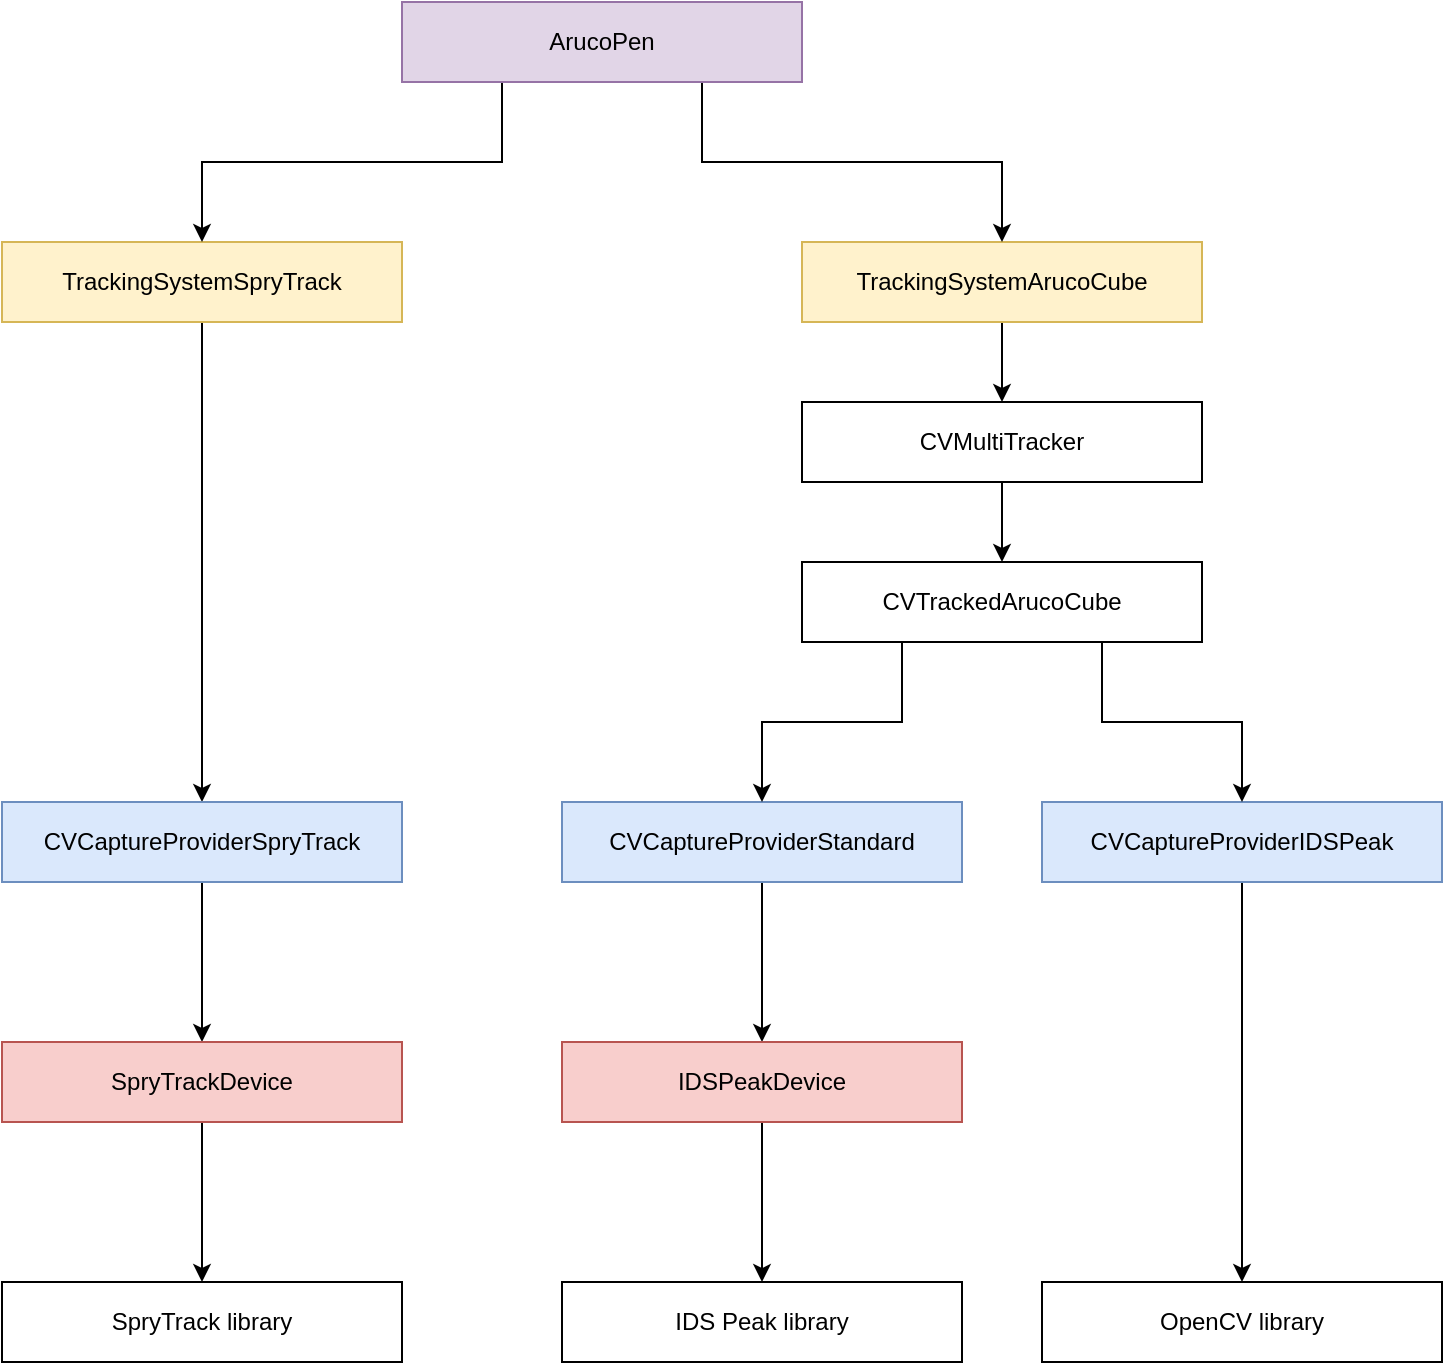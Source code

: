 <mxfile version="16.1.2" type="device"><diagram id="nYivyZTFwW7M0GpCiK01" name="Page-1"><mxGraphModel dx="2171" dy="1215" grid="1" gridSize="10" guides="1" tooltips="1" connect="1" arrows="1" fold="1" page="1" pageScale="1" pageWidth="827" pageHeight="1169" math="0" shadow="0"><root><mxCell id="0"/><mxCell id="1" parent="0"/><mxCell id="VDvbu3ocNV_LpTYXLQ-h-6" style="edgeStyle=orthogonalEdgeStyle;rounded=0;orthogonalLoop=1;jettySize=auto;html=1;entryX=0.5;entryY=0;entryDx=0;entryDy=0;" edge="1" parent="1" source="VDvbu3ocNV_LpTYXLQ-h-1" target="VDvbu3ocNV_LpTYXLQ-h-3"><mxGeometry relative="1" as="geometry"/></mxCell><mxCell id="VDvbu3ocNV_LpTYXLQ-h-1" value="TrackingSystemSpryTrack" style="rounded=0;whiteSpace=wrap;html=1;fillColor=#fff2cc;strokeColor=#d6b656;" vertex="1" parent="1"><mxGeometry x="80" y="240" width="200" height="40" as="geometry"/></mxCell><mxCell id="VDvbu3ocNV_LpTYXLQ-h-25" style="edgeStyle=orthogonalEdgeStyle;rounded=0;orthogonalLoop=1;jettySize=auto;html=1;entryX=0.5;entryY=0;entryDx=0;entryDy=0;" edge="1" parent="1" source="VDvbu3ocNV_LpTYXLQ-h-2" target="VDvbu3ocNV_LpTYXLQ-h-23"><mxGeometry relative="1" as="geometry"/></mxCell><mxCell id="VDvbu3ocNV_LpTYXLQ-h-2" value="TrackingSystemArucoCube" style="rounded=0;whiteSpace=wrap;html=1;fillColor=#fff2cc;strokeColor=#d6b656;" vertex="1" parent="1"><mxGeometry x="480" y="240" width="200" height="40" as="geometry"/></mxCell><mxCell id="VDvbu3ocNV_LpTYXLQ-h-9" style="edgeStyle=orthogonalEdgeStyle;rounded=0;orthogonalLoop=1;jettySize=auto;html=1;entryX=0.5;entryY=0;entryDx=0;entryDy=0;" edge="1" parent="1" source="VDvbu3ocNV_LpTYXLQ-h-3" target="VDvbu3ocNV_LpTYXLQ-h-7"><mxGeometry relative="1" as="geometry"/></mxCell><mxCell id="VDvbu3ocNV_LpTYXLQ-h-3" value="CVCaptureProviderSpryTrack" style="rounded=0;whiteSpace=wrap;html=1;fillColor=#dae8fc;strokeColor=#6c8ebf;" vertex="1" parent="1"><mxGeometry x="80" y="520" width="200" height="40" as="geometry"/></mxCell><mxCell id="VDvbu3ocNV_LpTYXLQ-h-10" style="edgeStyle=orthogonalEdgeStyle;rounded=0;orthogonalLoop=1;jettySize=auto;html=1;entryX=0.5;entryY=0;entryDx=0;entryDy=0;" edge="1" parent="1" source="VDvbu3ocNV_LpTYXLQ-h-4" target="VDvbu3ocNV_LpTYXLQ-h-8"><mxGeometry relative="1" as="geometry"/></mxCell><mxCell id="VDvbu3ocNV_LpTYXLQ-h-4" value="CVCaptureProviderStandard" style="rounded=0;whiteSpace=wrap;html=1;fillColor=#dae8fc;strokeColor=#6c8ebf;" vertex="1" parent="1"><mxGeometry x="360" y="520" width="200" height="40" as="geometry"/></mxCell><mxCell id="VDvbu3ocNV_LpTYXLQ-h-19" style="edgeStyle=orthogonalEdgeStyle;rounded=0;orthogonalLoop=1;jettySize=auto;html=1;entryX=0.5;entryY=0;entryDx=0;entryDy=0;" edge="1" parent="1" source="VDvbu3ocNV_LpTYXLQ-h-5" target="VDvbu3ocNV_LpTYXLQ-h-17"><mxGeometry relative="1" as="geometry"/></mxCell><mxCell id="VDvbu3ocNV_LpTYXLQ-h-5" value="CVCaptureProviderIDSPeak" style="rounded=0;whiteSpace=wrap;html=1;fillColor=#dae8fc;strokeColor=#6c8ebf;" vertex="1" parent="1"><mxGeometry x="600" y="520" width="200" height="40" as="geometry"/></mxCell><mxCell id="VDvbu3ocNV_LpTYXLQ-h-14" style="edgeStyle=orthogonalEdgeStyle;rounded=0;orthogonalLoop=1;jettySize=auto;html=1;" edge="1" parent="1" source="VDvbu3ocNV_LpTYXLQ-h-7"><mxGeometry relative="1" as="geometry"><mxPoint x="180" y="760" as="targetPoint"/></mxGeometry></mxCell><mxCell id="VDvbu3ocNV_LpTYXLQ-h-7" value="SpryTrackDevice" style="rounded=0;whiteSpace=wrap;html=1;fillColor=#f8cecc;strokeColor=#b85450;" vertex="1" parent="1"><mxGeometry x="80" y="640" width="200" height="40" as="geometry"/></mxCell><mxCell id="VDvbu3ocNV_LpTYXLQ-h-18" style="edgeStyle=orthogonalEdgeStyle;rounded=0;orthogonalLoop=1;jettySize=auto;html=1;entryX=0.5;entryY=0;entryDx=0;entryDy=0;" edge="1" parent="1" source="VDvbu3ocNV_LpTYXLQ-h-8" target="VDvbu3ocNV_LpTYXLQ-h-16"><mxGeometry relative="1" as="geometry"/></mxCell><mxCell id="VDvbu3ocNV_LpTYXLQ-h-8" value="IDSPeakDevice" style="rounded=0;whiteSpace=wrap;html=1;fillColor=#f8cecc;strokeColor=#b85450;" vertex="1" parent="1"><mxGeometry x="360" y="640" width="200" height="40" as="geometry"/></mxCell><mxCell id="VDvbu3ocNV_LpTYXLQ-h-15" value="SpryTrack library" style="rounded=0;whiteSpace=wrap;html=1;" vertex="1" parent="1"><mxGeometry x="80" y="760" width="200" height="40" as="geometry"/></mxCell><mxCell id="VDvbu3ocNV_LpTYXLQ-h-16" value="IDS Peak library" style="rounded=0;whiteSpace=wrap;html=1;" vertex="1" parent="1"><mxGeometry x="360" y="760" width="200" height="40" as="geometry"/></mxCell><mxCell id="VDvbu3ocNV_LpTYXLQ-h-17" value="OpenCV library" style="rounded=0;whiteSpace=wrap;html=1;" vertex="1" parent="1"><mxGeometry x="600" y="760" width="200" height="40" as="geometry"/></mxCell><mxCell id="VDvbu3ocNV_LpTYXLQ-h-21" style="edgeStyle=orthogonalEdgeStyle;rounded=0;orthogonalLoop=1;jettySize=auto;html=1;exitX=0.25;exitY=1;exitDx=0;exitDy=0;entryX=0.5;entryY=0;entryDx=0;entryDy=0;" edge="1" parent="1" source="VDvbu3ocNV_LpTYXLQ-h-20" target="VDvbu3ocNV_LpTYXLQ-h-1"><mxGeometry relative="1" as="geometry"/></mxCell><mxCell id="VDvbu3ocNV_LpTYXLQ-h-22" style="edgeStyle=orthogonalEdgeStyle;rounded=0;orthogonalLoop=1;jettySize=auto;html=1;exitX=0.75;exitY=1;exitDx=0;exitDy=0;" edge="1" parent="1" source="VDvbu3ocNV_LpTYXLQ-h-20" target="VDvbu3ocNV_LpTYXLQ-h-2"><mxGeometry relative="1" as="geometry"/></mxCell><mxCell id="VDvbu3ocNV_LpTYXLQ-h-20" value="ArucoPen" style="rounded=0;whiteSpace=wrap;html=1;fillColor=#e1d5e7;strokeColor=#9673a6;" vertex="1" parent="1"><mxGeometry x="280" y="120" width="200" height="40" as="geometry"/></mxCell><mxCell id="VDvbu3ocNV_LpTYXLQ-h-26" style="edgeStyle=orthogonalEdgeStyle;rounded=0;orthogonalLoop=1;jettySize=auto;html=1;entryX=0.5;entryY=0;entryDx=0;entryDy=0;" edge="1" parent="1" source="VDvbu3ocNV_LpTYXLQ-h-23" target="VDvbu3ocNV_LpTYXLQ-h-24"><mxGeometry relative="1" as="geometry"/></mxCell><mxCell id="VDvbu3ocNV_LpTYXLQ-h-23" value="CVMultiTracker" style="rounded=0;whiteSpace=wrap;html=1;" vertex="1" parent="1"><mxGeometry x="480" y="320" width="200" height="40" as="geometry"/></mxCell><mxCell id="VDvbu3ocNV_LpTYXLQ-h-28" style="edgeStyle=orthogonalEdgeStyle;rounded=0;orthogonalLoop=1;jettySize=auto;html=1;exitX=0.25;exitY=1;exitDx=0;exitDy=0;entryX=0.5;entryY=0;entryDx=0;entryDy=0;" edge="1" parent="1" source="VDvbu3ocNV_LpTYXLQ-h-24" target="VDvbu3ocNV_LpTYXLQ-h-4"><mxGeometry relative="1" as="geometry"/></mxCell><mxCell id="VDvbu3ocNV_LpTYXLQ-h-29" style="edgeStyle=orthogonalEdgeStyle;rounded=0;orthogonalLoop=1;jettySize=auto;html=1;exitX=0.75;exitY=1;exitDx=0;exitDy=0;" edge="1" parent="1" source="VDvbu3ocNV_LpTYXLQ-h-24" target="VDvbu3ocNV_LpTYXLQ-h-5"><mxGeometry relative="1" as="geometry"/></mxCell><mxCell id="VDvbu3ocNV_LpTYXLQ-h-24" value="CVTrackedArucoCube" style="rounded=0;whiteSpace=wrap;html=1;" vertex="1" parent="1"><mxGeometry x="480" y="400" width="200" height="40" as="geometry"/></mxCell></root></mxGraphModel></diagram></mxfile>